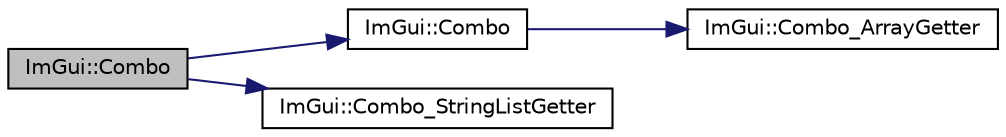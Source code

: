 digraph "ImGui::Combo"
{
 // INTERACTIVE_SVG=YES
  edge [fontname="Helvetica",fontsize="10",labelfontname="Helvetica",labelfontsize="10"];
  node [fontname="Helvetica",fontsize="10",shape=record];
  rankdir="LR";
  Node1 [label="ImGui::Combo",height=0.2,width=0.4,color="black", fillcolor="grey75", style="filled" fontcolor="black"];
  Node1 -> Node2 [color="midnightblue",fontsize="10",style="solid",fontname="Helvetica"];
  Node2 [label="ImGui::Combo",height=0.2,width=0.4,color="black", fillcolor="white", style="filled",URL="$namespace_im_gui.html#aa120b942645d74c10faf0f8d42c4aea8"];
  Node2 -> Node3 [color="midnightblue",fontsize="10",style="solid",fontname="Helvetica"];
  Node3 [label="ImGui::Combo_ArrayGetter",height=0.2,width=0.4,color="black", fillcolor="white", style="filled",URL="$namespace_im_gui.html#ae7334e00924c9460a1aadbcc709864dd"];
  Node1 -> Node4 [color="midnightblue",fontsize="10",style="solid",fontname="Helvetica"];
  Node4 [label="ImGui::Combo_StringListGetter",height=0.2,width=0.4,color="black", fillcolor="white", style="filled",URL="$namespace_im_gui.html#a1fe40bbd1651ba615dbf79e4b2abac9c"];
}
